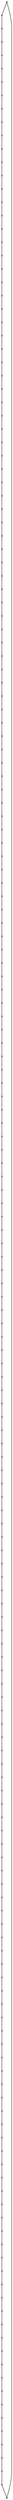 graph random1012484 {
	node [shape=point fillcolor=white]
	1 [ pos = "0.078320,18.873651!"]
	2 [ pos = "0.201858,4.879049!"]
	3 [ pos = "0.626803,9.543320!"]
	4 [ pos = "0.636754,3.141306!"]
	5 [ pos = "0.816320,11.531362!"]
	6 [ pos = "0.820601,7.423461!"]
	7 [ pos = "0.898595,9.043035!"]
	8 [ pos = "0.945493,2.253044!"]
	9 [ pos = "1.253418,9.500161!"]
	10 [ pos = "1.318209,16.577179!"]
	11 [ pos = "1.332223,12.403591!"]
	12 [ pos = "1.515722,17.280968!"]
	13 [ pos = "1.573407,5.818803!"]
	14 [ pos = "1.622054,2.580918!"]
	15 [ pos = "1.633261,1.625248!"]
	16 [ pos = "1.654230,1.196202!"]
	17 [ pos = "1.656896,15.172584!"]
	18 [ pos = "1.734236,0.580591!"]
	19 [ pos = "1.756000,19.624594!"]
	20 [ pos = "1.760703,1.575590!"]
	21 [ pos = "1.797472,11.339071!"]
	22 [ pos = "1.992678,7.169633!"]
	23 [ pos = "2.061176,6.467650!"]
	24 [ pos = "2.130096,19.383804!"]
	25 [ pos = "2.313966,13.149739!"]
	26 [ pos = "2.781782,2.196685!"]
	27 [ pos = "2.785875,2.074078!"]
	28 [ pos = "3.009966,5.950796!"]
	29 [ pos = "3.037066,12.007404!"]
	30 [ pos = "3.058083,10.623403!"]
	31 [ pos = "3.170714,1.337004!"]
	32 [ pos = "3.223298,10.919933!"]
	33 [ pos = "3.278263,14.202678!"]
	34 [ pos = "3.523116,2.828061!"]
	35 [ pos = "3.813926,14.506858!"]
	36 [ pos = "3.958118,4.740384!"]
	37 [ pos = "4.123840,16.709145!"]
	38 [ pos = "4.231852,1.497724!"]
	39 [ pos = "4.236835,8.014710!"]
	40 [ pos = "4.314137,14.462653!"]
	41 [ pos = "4.494109,1.975699!"]
	42 [ pos = "4.545239,16.854819!"]
	43 [ pos = "4.641679,5.498448!"]
	44 [ pos = "4.937793,19.191077!"]
	45 [ pos = "5.087836,14.167364!"]
	46 [ pos = "5.317265,9.517981!"]
	47 [ pos = "5.686235,2.610793!"]
	48 [ pos = "5.727956,3.109290!"]
	49 [ pos = "5.806395,13.227585!"]
	50 [ pos = "5.909126,10.420152!"]
	51 [ pos = "6.187036,10.379172!"]
	52 [ pos = "6.224443,2.233858!"]
	53 [ pos = "6.352269,0.457056!"]
	54 [ pos = "6.505323,16.974914!"]
	55 [ pos = "6.533520,19.161594!"]
	56 [ pos = "6.749437,10.217609!"]
	57 [ pos = "6.784894,7.091544!"]
	58 [ pos = "6.792666,2.907772!"]
	59 [ pos = "7.040549,18.648278!"]
	60 [ pos = "7.196854,0.360715!"]
	61 [ pos = "7.273593,9.703456!"]
	62 [ pos = "7.283152,5.997707!"]
	63 [ pos = "7.383164,9.671021!"]
	64 [ pos = "7.399036,18.008431!"]
	65 [ pos = "7.468905,14.255671!"]
	66 [ pos = "7.667487,3.860052!"]
	67 [ pos = "7.695134,11.710494!"]
	68 [ pos = "7.870908,18.349002!"]
	69 [ pos = "7.921254,17.497987!"]
	70 [ pos = "7.941320,15.913057!"]
	71 [ pos = "8.071779,7.088015!"]
	72 [ pos = "8.203787,13.897965!"]
	73 [ pos = "8.314222,2.854374!"]
	74 [ pos = "8.379918,5.013482!"]
	75 [ pos = "8.494296,11.316729!"]
	76 [ pos = "8.530854,18.788112!"]
	77 [ pos = "8.695481,18.212278!"]
	78 [ pos = "8.713715,17.952696!"]
	79 [ pos = "8.968083,14.032132!"]
	80 [ pos = "8.981580,14.838834!"]
	81 [ pos = "9.032439,18.763359!"]
	82 [ pos = "9.221529,11.312280!"]
	83 [ pos = "9.312950,6.475271!"]
	84 [ pos = "9.439375,12.416146!"]
	85 [ pos = "9.485449,1.815758!"]
	86 [ pos = "9.717017,5.360402!"]
	87 [ pos = "10.032793,2.938609!"]
	88 [ pos = "10.080753,14.248293!"]
	89 [ pos = "10.338814,8.274519!"]
	90 [ pos = "10.706723,13.433592!"]
	91 [ pos = "10.797031,1.244198!"]
	92 [ pos = "10.889894,4.305811!"]
	93 [ pos = "10.910879,10.624028!"]
	94 [ pos = "10.923781,11.658181!"]
	95 [ pos = "11.063551,5.172042!"]
	96 [ pos = "11.065775,15.167379!"]
	97 [ pos = "11.280647,13.576613!"]
	98 [ pos = "11.350081,9.542196!"]
	99 [ pos = "11.462841,7.927673!"]
	100 [ pos = "11.473889,11.779299!"]
	101 [ pos = "11.614147,17.169838!"]
	102 [ pos = "11.634017,10.635810!"]
	103 [ pos = "11.656796,15.206169!"]
	104 [ pos = "11.666122,14.873197!"]
	105 [ pos = "11.672994,2.264478!"]
	106 [ pos = "11.722810,3.158295!"]
	107 [ pos = "11.729272,13.423090!"]
	108 [ pos = "11.743021,8.609174!"]
	109 [ pos = "11.856200,17.536548!"]
	110 [ pos = "11.910017,7.246801!"]
	111 [ pos = "11.945074,10.742283!"]
	112 [ pos = "12.265266,11.320928!"]
	113 [ pos = "12.370257,9.022960!"]
	114 [ pos = "12.478334,19.023513!"]
	115 [ pos = "12.480805,14.836836!"]
	116 [ pos = "12.589021,2.600720!"]
	117 [ pos = "13.014902,17.886906!"]
	118 [ pos = "13.076073,6.849102!"]
	119 [ pos = "13.133537,14.960954!"]
	120 [ pos = "13.334901,16.499605!"]
	121 [ pos = "13.386358,19.438288!"]
	122 [ pos = "13.388482,15.586951!"]
	123 [ pos = "13.590960,16.352381!"]
	124 [ pos = "13.965506,4.342480!"]
	125 [ pos = "13.966217,3.858648!"]
	126 [ pos = "13.975984,8.289506!"]
	127 [ pos = "14.032343,1.551881!"]
	128 [ pos = "14.061239,4.526132!"]
	129 [ pos = "14.115585,8.127377!"]
	130 [ pos = "14.128846,12.419382!"]
	131 [ pos = "14.182141,3.675268!"]
	132 [ pos = "14.280205,5.296016!"]
	133 [ pos = "14.478465,10.321062!"]
	134 [ pos = "14.540853,16.335507!"]
	135 [ pos = "14.816476,11.759311!"]
	136 [ pos = "14.819785,7.310140!"]
	137 [ pos = "14.843519,2.858040!"]
	138 [ pos = "14.876940,14.296932!"]
	139 [ pos = "15.048337,14.773914!"]
	140 [ pos = "15.151951,10.159072!"]
	141 [ pos = "15.157951,6.076465!"]
	142 [ pos = "15.181396,1.555500!"]
	143 [ pos = "15.435677,18.452302!"]
	144 [ pos = "15.626739,1.117763!"]
	145 [ pos = "15.818171,9.023704!"]
	146 [ pos = "15.841091,1.027001!"]
	147 [ pos = "16.035037,3.533220!"]
	148 [ pos = "16.199585,16.125041!"]
	149 [ pos = "16.210202,4.805192!"]
	150 [ pos = "16.401222,16.418384!"]
	151 [ pos = "16.414424,13.263282!"]
	152 [ pos = "16.626547,17.662092!"]
	153 [ pos = "16.682959,9.203130!"]
	154 [ pos = "16.796503,8.605815!"]
	155 [ pos = "16.812535,2.669654!"]
	156 [ pos = "16.904515,14.267094!"]
	157 [ pos = "16.981650,4.610865!"]
	158 [ pos = "17.032112,8.915572!"]
	159 [ pos = "17.117651,12.164297!"]
	160 [ pos = "17.176512,2.987654!"]
	161 [ pos = "17.232705,11.477405!"]
	162 [ pos = "17.402709,3.469329!"]
	163 [ pos = "17.588188,1.464349!"]
	164 [ pos = "17.615893,0.191447!"]
	165 [ pos = "17.806720,1.861667!"]
	166 [ pos = "17.808946,12.767899!"]
	167 [ pos = "18.102745,12.361481!"]
	168 [ pos = "18.127146,2.087148!"]
	169 [ pos = "18.132679,12.139886!"]
	170 [ pos = "18.145282,12.927333!"]
	171 [ pos = "18.342526,16.494096!"]
	172 [ pos = "18.498077,5.823985!"]
	173 [ pos = "18.586702,19.365428!"]
	174 [ pos = "18.752785,14.732232!"]
	175 [ pos = "18.768246,10.646096!"]
	176 [ pos = "18.850855,5.168319!"]
	177 [ pos = "19.088562,12.391317!"]
	178 [ pos = "19.216160,12.580676!"]
	179 [ pos = "19.352306,0.844808!"]
	180 [ pos = "19.466448,7.451283!"]
	181 [ pos = "19.510057,19.382352!"]
	182 [ pos = "19.555833,10.882250!"]
	183 [ pos = "19.710002,0.229508!"]
	184 [ pos = "19.771704,17.227298!"]
	185 [ pos = "19.901242,11.729293!"]
	186 [ pos = "19.925903,18.432213!"]
	187 [ pos = "19.992083,1.295779!"]
	188 [ pos = "20.000000,13.362533!"]

	1 -- 12
	2 -- 4
	3 -- 9
	4 -- 8
	5 -- 3
	6 -- 22
	7 -- 6
	8 -- 14
	9 -- 7
	10 -- 17
	11 -- 5
	12 -- 10
	13 -- 2
	14 -- 15
	15 -- 20
	16 -- 18
	17 -- 37
	18 -- 27
	19 -- 1
	20 -- 16
	21 -- 11
	22 -- 39
	23 -- 13
	24 -- 19
	25 -- 29
	26 -- 34
	27 -- 26
	28 -- 23
	29 -- 32
	30 -- 21
	31 -- 38
	32 -- 30
	33 -- 25
	34 -- 31
	35 -- 33
	36 -- 28
	37 -- 42
	38 -- 41
	39 -- 43
	40 -- 35
	41 -- 53
	42 -- 49
	43 -- 36
	44 -- 24
	45 -- 40
	46 -- 50
	47 -- 48
	48 -- 58
	49 -- 45
	50 -- 67
	51 -- 46
	52 -- 47
	53 -- 60
	54 -- 64
	55 -- 44
	56 -- 51
	57 -- 71
	58 -- 66
	59 -- 55
	60 -- 52
	61 -- 56
	62 -- 57
	63 -- 61
	64 -- 68
	65 -- 70
	66 -- 74
	67 -- 84
	68 -- 59
	69 -- 54
	70 -- 80
	71 -- 83
	72 -- 65
	73 -- 85
	74 -- 62
	75 -- 63
	76 -- 77
	77 -- 78
	78 -- 69
	79 -- 72
	80 -- 88
	81 -- 76
	82 -- 75
	83 -- 86
	84 -- 79
	85 -- 91
	86 -- 95
	87 -- 73
	88 -- 96
	89 -- 108
	90 -- 82
	91 -- 105
	92 -- 87
	93 -- 94
	94 -- 100
	95 -- 92
	96 -- 104
	97 -- 90
	98 -- 93
	99 -- 89
	100 -- 112
	101 -- 109
	102 -- 113
	103 -- 101
	104 -- 103
	105 -- 106
	106 -- 116
	107 -- 97
	108 -- 98
	109 -- 81
	110 -- 99
	111 -- 102
	112 -- 111
	113 -- 126
	114 -- 117
	115 -- 107
	116 -- 127
	117 -- 120
	118 -- 110
	119 -- 115
	120 -- 123
	121 -- 114
	122 -- 119
	123 -- 134
	124 -- 128
	125 -- 124
	126 -- 129
	127 -- 144
	128 -- 132
	129 -- 136
	130 -- 135
	131 -- 125
	132 -- 118
	133 -- 130
	134 -- 122
	135 -- 140
	136 -- 141
	137 -- 131
	138 -- 139
	139 -- 156
	140 -- 153
	141 -- 149
	142 -- 137
	143 -- 121
	144 -- 146
	145 -- 133
	146 -- 142
	147 -- 155
	148 -- 143
	149 -- 157
	150 -- 148
	151 -- 138
	152 -- 150
	153 -- 175
	154 -- 145
	155 -- 160
	156 -- 166
	157 -- 147
	158 -- 154
	159 -- 151
	160 -- 162
	161 -- 159
	162 -- 168
	163 -- 164
	164 -- 183
	165 -- 163
	166 -- 170
	167 -- 169
	168 -- 165
	169 -- 161
	170 -- 177
	171 -- 184
	172 -- 180
	173 -- 152
	174 -- 171
	175 -- 182
	176 -- 172
	177 -- 178
	178 -- 188
	179 -- 187
	180 -- 158
	181 -- 173
	182 -- 185
	183 -- 179
	184 -- 186
	185 -- 167
	186 -- 181
	187 -- 176
	188 -- 174
}